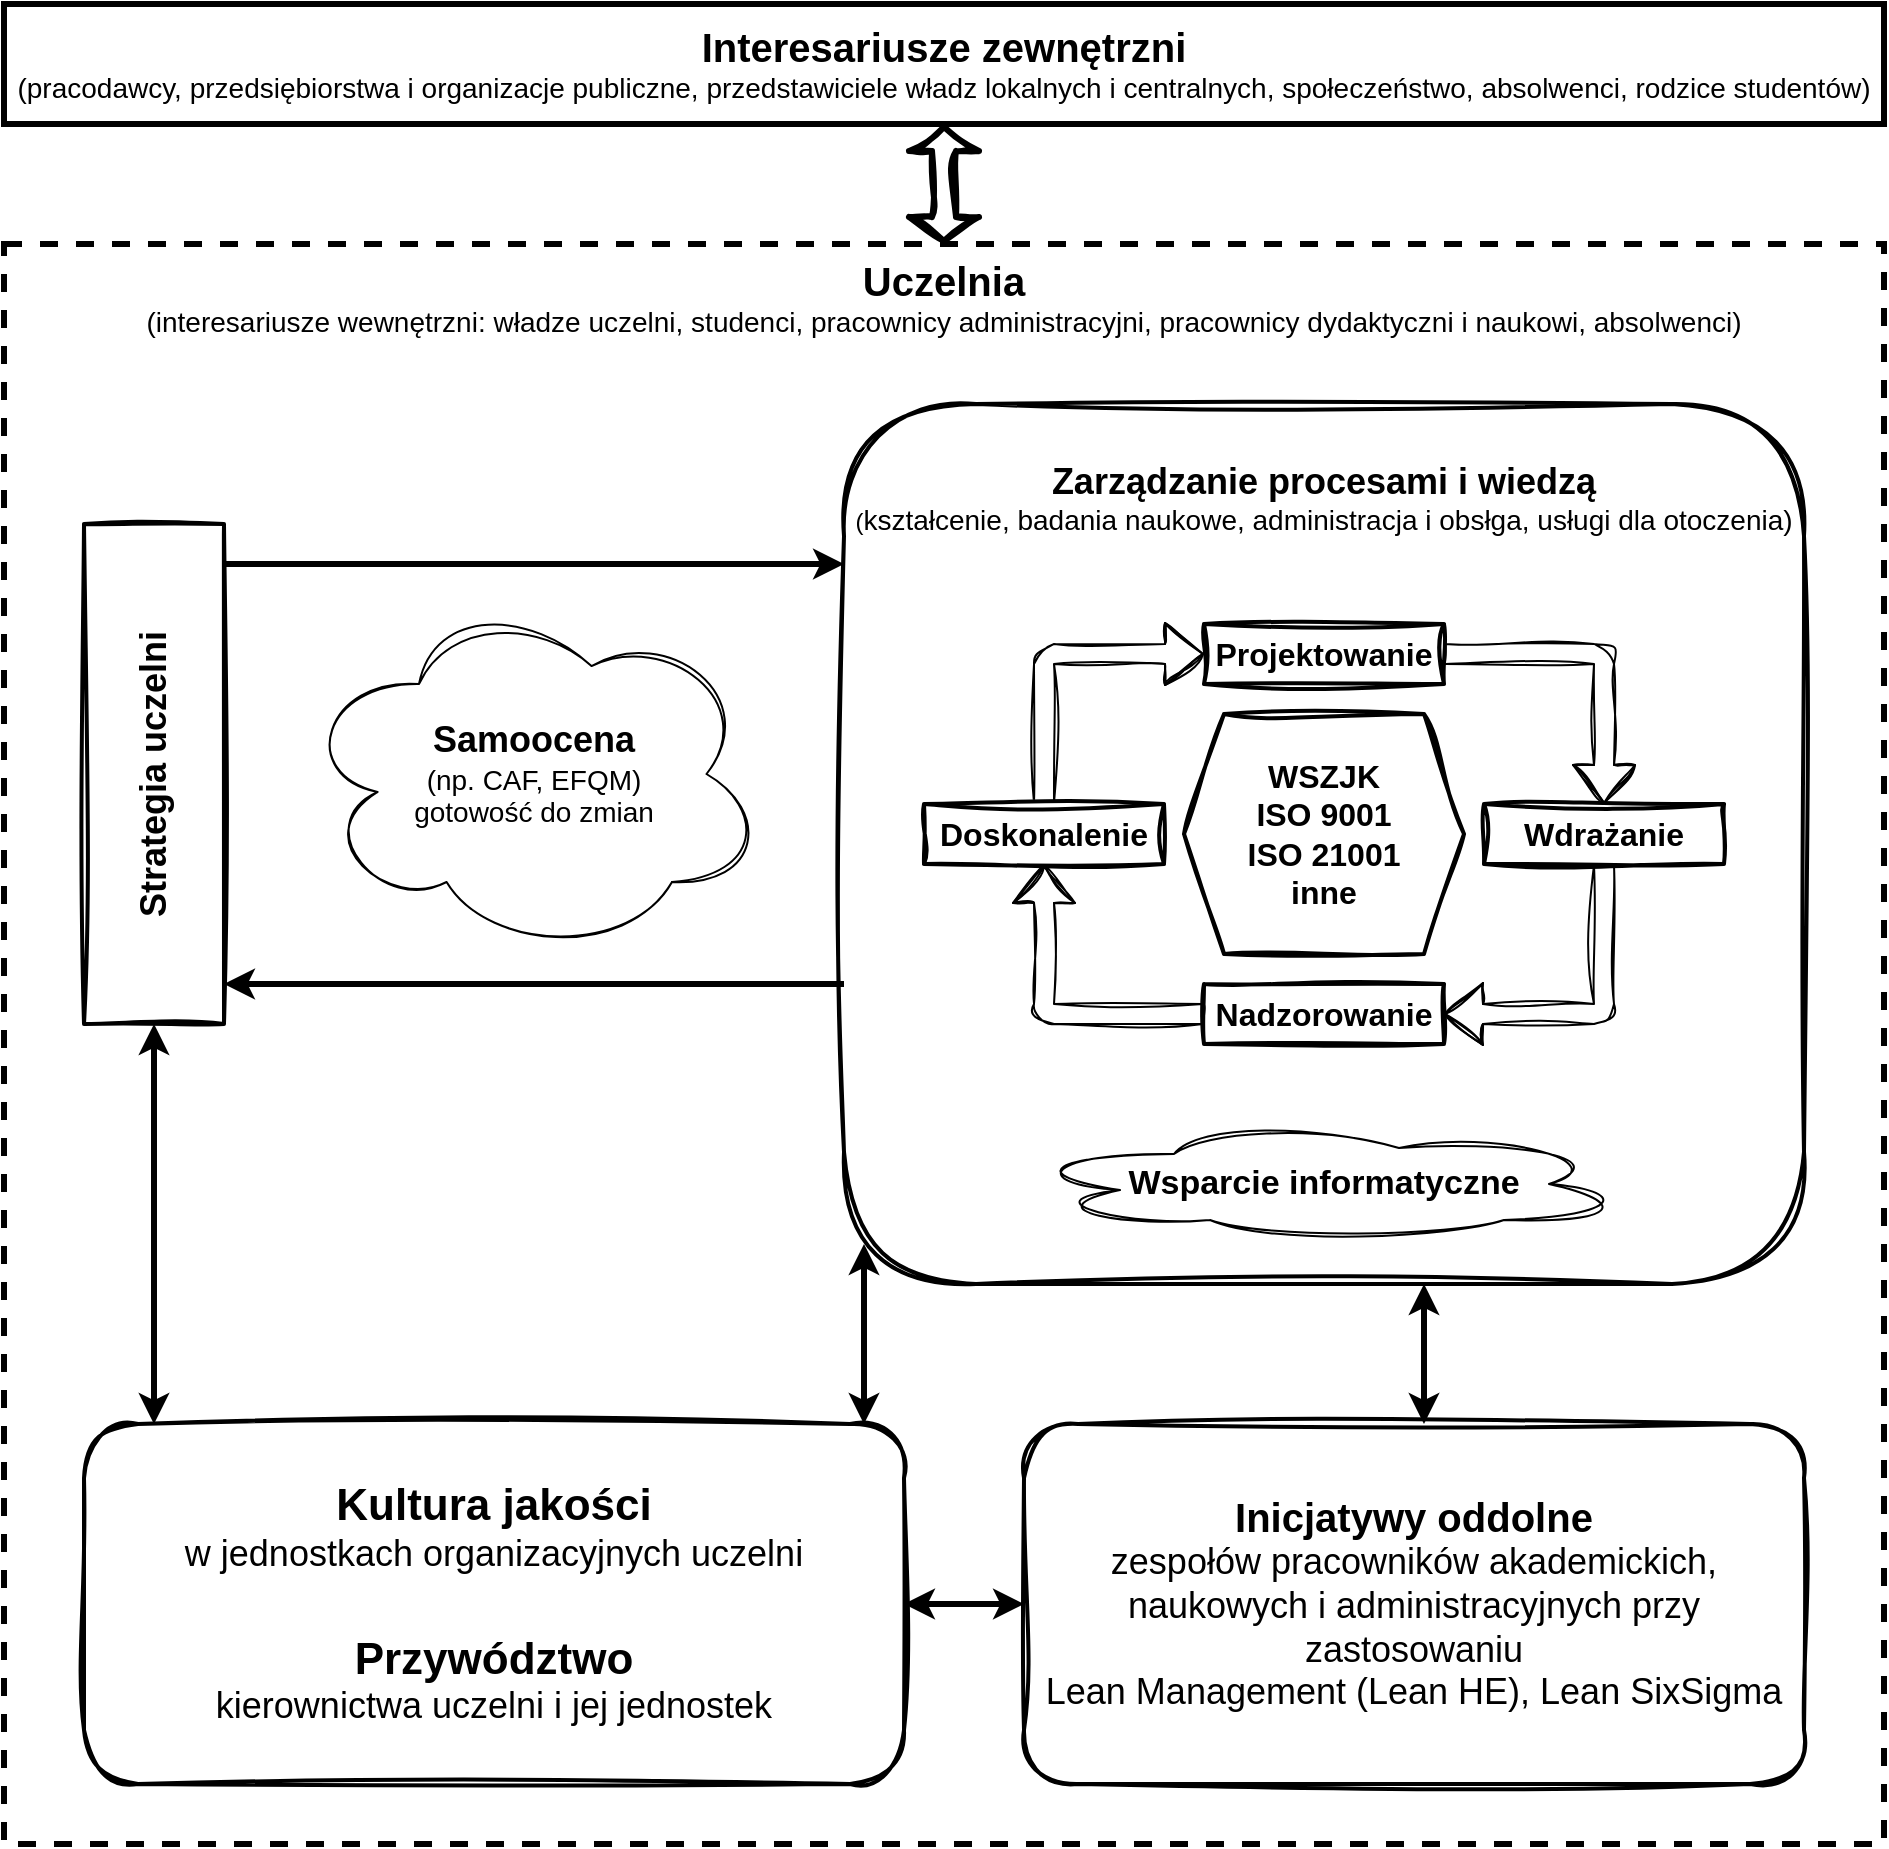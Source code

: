 <mxfile version="22.0.3" type="device">
  <diagram name="Strona-1" id="26SbDysGSmhnUaPpNsRJ">
    <mxGraphModel dx="1039" dy="692" grid="1" gridSize="10" guides="1" tooltips="1" connect="1" arrows="1" fold="1" page="1" pageScale="1" pageWidth="827" pageHeight="1169" math="0" shadow="0">
      <root>
        <mxCell id="0" />
        <mxCell id="1" parent="0" />
        <mxCell id="O6e28tG1GYHOSvyffjGR-31" value="" style="group" vertex="1" connectable="0" parent="1">
          <mxGeometry x="40" y="40" width="940" height="920" as="geometry" />
        </mxCell>
        <mxCell id="O6e28tG1GYHOSvyffjGR-23" value="" style="group" vertex="1" connectable="0" parent="O6e28tG1GYHOSvyffjGR-31">
          <mxGeometry y="120" width="940" height="800" as="geometry" />
        </mxCell>
        <mxCell id="O6e28tG1GYHOSvyffjGR-28" value="" style="group" vertex="1" connectable="0" parent="O6e28tG1GYHOSvyffjGR-23">
          <mxGeometry width="940" height="800" as="geometry" />
        </mxCell>
        <mxCell id="O6e28tG1GYHOSvyffjGR-2" value="&lt;font style=&quot;font-size: 20px;&quot;&gt;&lt;b&gt;Uczelnia&lt;/b&gt;&lt;/font&gt;&lt;br&gt;&lt;font style=&quot;font-size: 14px;&quot;&gt;(interesariusze wewnętrzni: władze uczelni, studenci,&amp;nbsp;pracownicy administracyjni,&amp;nbsp;pracownicy dydaktyczni i naukowi, absolwenci)&lt;br&gt;&lt;/font&gt;" style="rounded=0;whiteSpace=wrap;html=1;dashed=1;strokeWidth=3;fillColor=#FFFFFF;strokeColor=#000000;verticalAlign=top;align=center;horizontal=1;gradientColor=none;" vertex="1" parent="O6e28tG1GYHOSvyffjGR-28">
          <mxGeometry width="940" height="800" as="geometry" />
        </mxCell>
        <mxCell id="O6e28tG1GYHOSvyffjGR-27" value="" style="group" vertex="1" connectable="0" parent="O6e28tG1GYHOSvyffjGR-28">
          <mxGeometry x="40" y="80" width="860" height="690" as="geometry" />
        </mxCell>
        <mxCell id="O6e28tG1GYHOSvyffjGR-8" value="&lt;font style=&quot;&quot;&gt;&lt;b style=&quot;&quot;&gt;&lt;font style=&quot;font-size: 22px;&quot;&gt;Kultura jakości&lt;/font&gt;&lt;/b&gt;&lt;br&gt;&lt;span style=&quot;font-size: 18px;&quot;&gt;w jednostkach organizacyjnych uczelni&lt;/span&gt;&lt;br&gt;&lt;br&gt;&lt;br&gt;&lt;b style=&quot;&quot;&gt;&lt;font style=&quot;font-size: 22px;&quot;&gt;Przywództwo&lt;/font&gt;&lt;/b&gt;&lt;br&gt;&lt;span style=&quot;font-size: 18px;&quot;&gt;kierownictwa uczelni i jej jednostek&lt;/span&gt;&lt;/font&gt;" style="rounded=1;whiteSpace=wrap;html=1;sketch=1;curveFitting=1;jiggle=2;strokeWidth=2;" vertex="1" parent="O6e28tG1GYHOSvyffjGR-27">
          <mxGeometry y="510" width="410" height="180" as="geometry" />
        </mxCell>
        <mxCell id="O6e28tG1GYHOSvyffjGR-21" value="&lt;font style=&quot;&quot;&gt;&lt;b style=&quot;&quot;&gt;&lt;font style=&quot;font-size: 20px;&quot;&gt;Inicjatywy oddolne&lt;/font&gt;&lt;/b&gt;&lt;br&gt;&lt;span style=&quot;font-size: 18px;&quot;&gt;zespołów pracowników akademickich, naukowych i administracyjnych przy zastosowaniu &lt;/span&gt;&lt;br&gt;&lt;span style=&quot;font-size: 18px;&quot;&gt;Lean Management (Lean HE), Lean SixSigma&lt;/span&gt;&lt;/font&gt;" style="rounded=1;whiteSpace=wrap;html=1;sketch=1;curveFitting=1;jiggle=2;glass=0;strokeWidth=2;" vertex="1" parent="O6e28tG1GYHOSvyffjGR-27">
          <mxGeometry x="470" y="510" width="390" height="180" as="geometry" />
        </mxCell>
        <mxCell id="O6e28tG1GYHOSvyffjGR-26" value="" style="group" vertex="1" connectable="0" parent="O6e28tG1GYHOSvyffjGR-27">
          <mxGeometry width="860" height="440" as="geometry" />
        </mxCell>
        <mxCell id="O6e28tG1GYHOSvyffjGR-6" value="" style="group;rounded=1;sketch=1;curveFitting=1;jiggle=2;" vertex="1" connectable="0" parent="O6e28tG1GYHOSvyffjGR-26">
          <mxGeometry y="60" width="340" height="250" as="geometry" />
        </mxCell>
        <mxCell id="O6e28tG1GYHOSvyffjGR-4" value="&lt;font size=&quot;1&quot; style=&quot;&quot;&gt;&lt;b style=&quot;font-size: 18px;&quot;&gt;Strategia uczelni&lt;/b&gt;&lt;/font&gt;" style="rounded=0;whiteSpace=wrap;html=1;strokeWidth=2;horizontal=0;sketch=1;curveFitting=1;jiggle=2;" vertex="1" parent="O6e28tG1GYHOSvyffjGR-6">
          <mxGeometry width="70" height="250.0" as="geometry" />
        </mxCell>
        <mxCell id="O6e28tG1GYHOSvyffjGR-5" value="&lt;font style=&quot;&quot;&gt;&lt;b style=&quot;&quot;&gt;&lt;font style=&quot;font-size: 18px;&quot;&gt;Samoocena&lt;/font&gt;&lt;/b&gt;&lt;br&gt;&lt;span style=&quot;font-size: 14px;&quot;&gt;(np. CAF, EFQM)&lt;/span&gt;&lt;br&gt;&lt;span style=&quot;font-size: 14px;&quot;&gt;gotowość do zmian&lt;/span&gt;&lt;/font&gt;" style="ellipse;shape=cloud;whiteSpace=wrap;html=1;sketch=1;curveFitting=1;jiggle=2;" vertex="1" parent="O6e28tG1GYHOSvyffjGR-6">
          <mxGeometry x="110" y="35" width="230" height="180" as="geometry" />
        </mxCell>
        <mxCell id="O6e28tG1GYHOSvyffjGR-25" value="" style="group" vertex="1" connectable="0" parent="O6e28tG1GYHOSvyffjGR-26">
          <mxGeometry x="380" width="480" height="440" as="geometry" />
        </mxCell>
        <mxCell id="O6e28tG1GYHOSvyffjGR-7" value="&lt;b&gt;&lt;font style=&quot;font-size: 18px;&quot;&gt;&lt;br&gt;Zarządzanie procesami i wiedzą&lt;/font&gt;&lt;/b&gt;&lt;br&gt;&lt;font style=&quot;&quot;&gt;(&lt;/font&gt;&lt;font style=&quot;font-size: 14px;&quot;&gt;kształcenie, badania naukowe, administracja i obsłga, usługi dla otoczenia)&lt;/font&gt;" style="rounded=1;whiteSpace=wrap;html=1;verticalAlign=top;sketch=1;curveFitting=1;jiggle=2;strokeWidth=2;" vertex="1" parent="O6e28tG1GYHOSvyffjGR-25">
          <mxGeometry width="480" height="440" as="geometry" />
        </mxCell>
        <mxCell id="O6e28tG1GYHOSvyffjGR-24" value="" style="group" vertex="1" connectable="0" parent="O6e28tG1GYHOSvyffjGR-25">
          <mxGeometry x="40" y="110" width="400" height="310" as="geometry" />
        </mxCell>
        <mxCell id="O6e28tG1GYHOSvyffjGR-19" value="" style="group" vertex="1" connectable="0" parent="O6e28tG1GYHOSvyffjGR-24">
          <mxGeometry width="400" height="210" as="geometry" />
        </mxCell>
        <mxCell id="O6e28tG1GYHOSvyffjGR-9" value="&lt;b&gt;&lt;font style=&quot;font-size: 16px;&quot;&gt;Projektowanie&lt;/font&gt;&lt;/b&gt;" style="rounded=0;whiteSpace=wrap;html=1;strokeWidth=2;sketch=1;curveFitting=1;jiggle=2;" vertex="1" parent="O6e28tG1GYHOSvyffjGR-19">
          <mxGeometry x="140" width="120" height="30" as="geometry" />
        </mxCell>
        <mxCell id="O6e28tG1GYHOSvyffjGR-10" value="&lt;b&gt;&lt;font style=&quot;font-size: 16px;&quot;&gt;Nadzorowanie&lt;/font&gt;&lt;/b&gt;" style="rounded=0;whiteSpace=wrap;html=1;strokeWidth=2;sketch=1;curveFitting=1;jiggle=2;" vertex="1" parent="O6e28tG1GYHOSvyffjGR-19">
          <mxGeometry x="140" y="180" width="120" height="30" as="geometry" />
        </mxCell>
        <mxCell id="O6e28tG1GYHOSvyffjGR-18" style="edgeStyle=orthogonalEdgeStyle;rounded=1;orthogonalLoop=1;jettySize=auto;html=1;exitX=0.5;exitY=0;exitDx=0;exitDy=0;entryX=0;entryY=0.5;entryDx=0;entryDy=0;shape=flexArrow;targetPerimeterSpacing=1;sourcePerimeterSpacing=1;sketch=1;curveFitting=1;jiggle=2;" edge="1" parent="O6e28tG1GYHOSvyffjGR-19" source="O6e28tG1GYHOSvyffjGR-11" target="O6e28tG1GYHOSvyffjGR-9">
          <mxGeometry relative="1" as="geometry" />
        </mxCell>
        <mxCell id="O6e28tG1GYHOSvyffjGR-11" value="&lt;b&gt;&lt;font style=&quot;font-size: 16px;&quot;&gt;Doskonalenie&lt;/font&gt;&lt;/b&gt;" style="rounded=0;whiteSpace=wrap;html=1;strokeWidth=2;sketch=1;curveFitting=1;jiggle=2;" vertex="1" parent="O6e28tG1GYHOSvyffjGR-19">
          <mxGeometry y="90" width="120" height="30" as="geometry" />
        </mxCell>
        <mxCell id="O6e28tG1GYHOSvyffjGR-17" style="edgeStyle=orthogonalEdgeStyle;rounded=1;orthogonalLoop=1;jettySize=auto;html=1;exitX=0;exitY=0.5;exitDx=0;exitDy=0;entryX=0.5;entryY=1;entryDx=0;entryDy=0;shape=flexArrow;targetPerimeterSpacing=1;sourcePerimeterSpacing=1;sketch=1;curveFitting=1;jiggle=2;" edge="1" parent="O6e28tG1GYHOSvyffjGR-19" source="O6e28tG1GYHOSvyffjGR-10" target="O6e28tG1GYHOSvyffjGR-11">
          <mxGeometry relative="1" as="geometry" />
        </mxCell>
        <mxCell id="O6e28tG1GYHOSvyffjGR-16" style="edgeStyle=orthogonalEdgeStyle;rounded=1;orthogonalLoop=1;jettySize=auto;html=1;exitX=0.5;exitY=1;exitDx=0;exitDy=0;entryX=1;entryY=0.5;entryDx=0;entryDy=0;shape=flexArrow;targetPerimeterSpacing=1;sourcePerimeterSpacing=1;sketch=1;curveFitting=1;jiggle=2;" edge="1" parent="O6e28tG1GYHOSvyffjGR-19" source="O6e28tG1GYHOSvyffjGR-12" target="O6e28tG1GYHOSvyffjGR-10">
          <mxGeometry relative="1" as="geometry" />
        </mxCell>
        <mxCell id="O6e28tG1GYHOSvyffjGR-12" value="&lt;b&gt;&lt;font style=&quot;font-size: 16px;&quot;&gt;Wdrażanie&lt;/font&gt;&lt;/b&gt;" style="rounded=0;whiteSpace=wrap;html=1;strokeWidth=2;sketch=1;curveFitting=1;jiggle=2;" vertex="1" parent="O6e28tG1GYHOSvyffjGR-19">
          <mxGeometry x="280" y="90" width="120" height="30" as="geometry" />
        </mxCell>
        <mxCell id="O6e28tG1GYHOSvyffjGR-15" style="edgeStyle=orthogonalEdgeStyle;rounded=1;orthogonalLoop=1;jettySize=auto;html=1;exitX=1;exitY=0.5;exitDx=0;exitDy=0;entryX=0.5;entryY=0;entryDx=0;entryDy=0;shape=flexArrow;targetPerimeterSpacing=1;sourcePerimeterSpacing=1;sketch=1;curveFitting=1;jiggle=2;" edge="1" parent="O6e28tG1GYHOSvyffjGR-19" source="O6e28tG1GYHOSvyffjGR-9" target="O6e28tG1GYHOSvyffjGR-12">
          <mxGeometry relative="1" as="geometry" />
        </mxCell>
        <mxCell id="O6e28tG1GYHOSvyffjGR-14" value="&lt;b style=&quot;font-size: 16px;&quot;&gt;WSZJK&lt;br&gt;ISO 9001&lt;br&gt;ISO 21001&lt;br&gt;inne&lt;/b&gt;" style="shape=hexagon;perimeter=hexagonPerimeter2;whiteSpace=wrap;html=1;fixedSize=1;sketch=1;curveFitting=1;jiggle=2;strokeWidth=2;" vertex="1" parent="O6e28tG1GYHOSvyffjGR-19">
          <mxGeometry x="130" y="45" width="140" height="120" as="geometry" />
        </mxCell>
        <mxCell id="O6e28tG1GYHOSvyffjGR-22" value="&lt;b style=&quot;border-color: var(--border-color);&quot;&gt;&lt;font style=&quot;border-color: var(--border-color); font-size: 17px;&quot;&gt;Wsparcie informatyczne&lt;/font&gt;&lt;/b&gt;" style="ellipse;shape=cloud;whiteSpace=wrap;html=1;sketch=1;curveFitting=1;jiggle=2;" vertex="1" parent="O6e28tG1GYHOSvyffjGR-24">
          <mxGeometry x="50" y="250" width="300" height="60" as="geometry" />
        </mxCell>
        <mxCell id="O6e28tG1GYHOSvyffjGR-32" value="" style="group" vertex="1" connectable="0" parent="O6e28tG1GYHOSvyffjGR-31">
          <mxGeometry width="940" height="60" as="geometry" />
        </mxCell>
        <mxCell id="O6e28tG1GYHOSvyffjGR-30" value="" style="group" vertex="1" connectable="0" parent="O6e28tG1GYHOSvyffjGR-32">
          <mxGeometry width="940" height="60" as="geometry" />
        </mxCell>
        <mxCell id="O6e28tG1GYHOSvyffjGR-29" value="" style="group" vertex="1" connectable="0" parent="O6e28tG1GYHOSvyffjGR-30">
          <mxGeometry width="940" height="60" as="geometry" />
        </mxCell>
        <mxCell id="O6e28tG1GYHOSvyffjGR-1" value="&lt;b&gt;&lt;font style=&quot;font-size: 20px;&quot;&gt;Interesariusze zewnętrzni&lt;/font&gt;&lt;/b&gt;&lt;br&gt;&lt;font style=&quot;font-size: 14px;&quot;&gt;(pracodawcy, przedsiębiorstwa i organizacje publiczne, przedstawiciele władz lokalnych i centralnych, społeczeństwo, absolwenci, rodzice studentów)&lt;/font&gt;" style="rounded=0;whiteSpace=wrap;html=1;strokeWidth=3;fillColor=#FFFFFF;strokeColor=#000000;gradientColor=none;" vertex="1" parent="O6e28tG1GYHOSvyffjGR-29">
          <mxGeometry width="940" height="60" as="geometry" />
        </mxCell>
        <mxCell id="O6e28tG1GYHOSvyffjGR-3" value="" style="rounded=0;orthogonalLoop=1;jettySize=auto;html=1;shape=flexArrow;startArrow=block;strokeWidth=3;endSize=3;startSize=3;targetPerimeterSpacing=0;elbow=vertical;sketch=1;curveFitting=1;jiggle=2;" edge="1" parent="O6e28tG1GYHOSvyffjGR-32" source="O6e28tG1GYHOSvyffjGR-1" target="O6e28tG1GYHOSvyffjGR-2">
          <mxGeometry relative="1" as="geometry" />
        </mxCell>
        <mxCell id="O6e28tG1GYHOSvyffjGR-33" value="" style="endArrow=classic;html=1;rounded=0;strokeWidth=3;" edge="1" parent="1">
          <mxGeometry width="50" height="50" relative="1" as="geometry">
            <mxPoint x="150" y="320" as="sourcePoint" />
            <mxPoint x="460" y="320" as="targetPoint" />
          </mxGeometry>
        </mxCell>
        <mxCell id="O6e28tG1GYHOSvyffjGR-34" value="" style="endArrow=none;html=1;rounded=0;strokeWidth=3;startArrow=classic;startFill=1;endFill=0;" edge="1" parent="1">
          <mxGeometry width="50" height="50" relative="1" as="geometry">
            <mxPoint x="150" y="530" as="sourcePoint" />
            <mxPoint x="460" y="530" as="targetPoint" />
          </mxGeometry>
        </mxCell>
        <mxCell id="O6e28tG1GYHOSvyffjGR-35" value="" style="endArrow=classic;html=1;rounded=0;strokeWidth=3;startArrow=classic;startFill=1;endFill=1;" edge="1" parent="1">
          <mxGeometry width="50" height="50" relative="1" as="geometry">
            <mxPoint x="490" y="840" as="sourcePoint" />
            <mxPoint x="550" y="840" as="targetPoint" />
          </mxGeometry>
        </mxCell>
        <mxCell id="O6e28tG1GYHOSvyffjGR-36" value="" style="endArrow=classic;html=1;rounded=0;strokeWidth=3;startArrow=classic;startFill=1;endFill=1;" edge="1" parent="1">
          <mxGeometry width="50" height="50" relative="1" as="geometry">
            <mxPoint x="470" y="750" as="sourcePoint" />
            <mxPoint x="470" y="660" as="targetPoint" />
          </mxGeometry>
        </mxCell>
        <mxCell id="O6e28tG1GYHOSvyffjGR-37" value="" style="endArrow=classic;html=1;rounded=0;strokeWidth=3;startArrow=classic;startFill=1;endFill=1;" edge="1" parent="1">
          <mxGeometry width="50" height="50" relative="1" as="geometry">
            <mxPoint x="750" y="750" as="sourcePoint" />
            <mxPoint x="750" y="680" as="targetPoint" />
          </mxGeometry>
        </mxCell>
        <mxCell id="O6e28tG1GYHOSvyffjGR-38" value="" style="endArrow=classic;html=1;rounded=0;strokeWidth=3;startArrow=classic;startFill=1;endFill=1;" edge="1" parent="1">
          <mxGeometry width="50" height="50" relative="1" as="geometry">
            <mxPoint x="115" y="750" as="sourcePoint" />
            <mxPoint x="115" y="550" as="targetPoint" />
          </mxGeometry>
        </mxCell>
      </root>
    </mxGraphModel>
  </diagram>
</mxfile>
